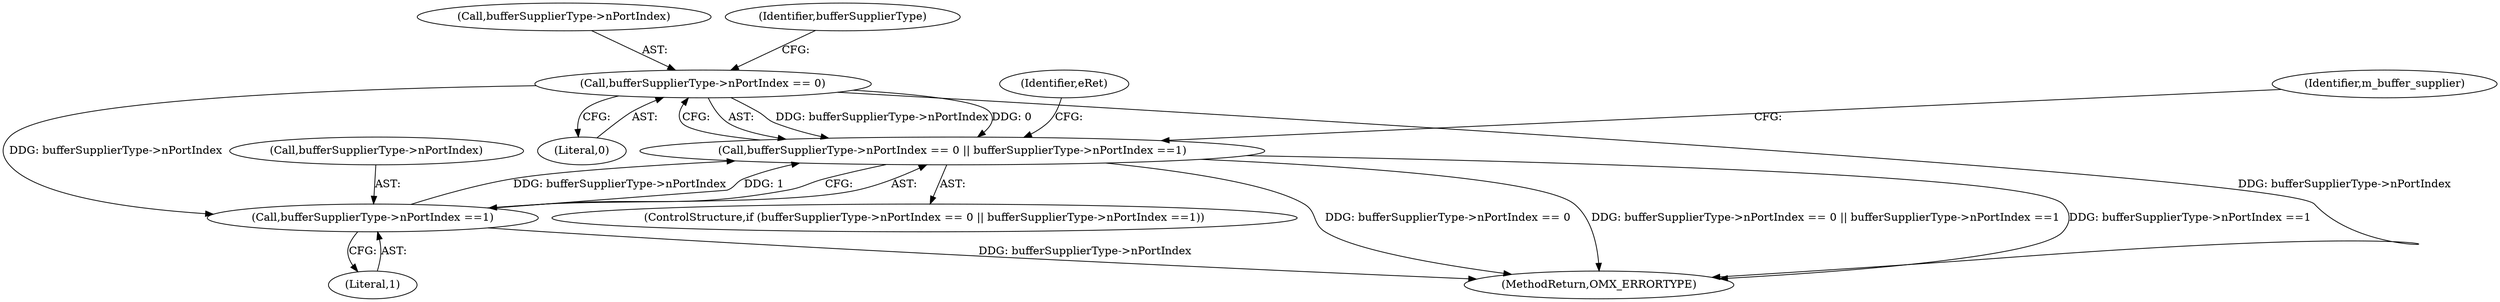 digraph "0_Android_46e305be6e670a5a0041b0b4861122a0f1aabefa_2@pointer" {
"1002161" [label="(Call,bufferSupplierType->nPortIndex == 0)"];
"1002160" [label="(Call,bufferSupplierType->nPortIndex == 0 || bufferSupplierType->nPortIndex ==1)"];
"1002166" [label="(Call,bufferSupplierType->nPortIndex ==1)"];
"1002162" [label="(Call,bufferSupplierType->nPortIndex)"];
"1002160" [label="(Call,bufferSupplierType->nPortIndex == 0 || bufferSupplierType->nPortIndex ==1)"];
"1002168" [label="(Identifier,bufferSupplierType)"];
"1002167" [label="(Call,bufferSupplierType->nPortIndex)"];
"1002161" [label="(Call,bufferSupplierType->nPortIndex == 0)"];
"1003158" [label="(MethodReturn,OMX_ERRORTYPE)"];
"1002170" [label="(Literal,1)"];
"1002159" [label="(ControlStructure,if (bufferSupplierType->nPortIndex == 0 || bufferSupplierType->nPortIndex ==1))"];
"1002165" [label="(Literal,0)"];
"1002180" [label="(Identifier,eRet)"];
"1002173" [label="(Identifier,m_buffer_supplier)"];
"1002166" [label="(Call,bufferSupplierType->nPortIndex ==1)"];
"1002161" -> "1002160"  [label="AST: "];
"1002161" -> "1002165"  [label="CFG: "];
"1002162" -> "1002161"  [label="AST: "];
"1002165" -> "1002161"  [label="AST: "];
"1002168" -> "1002161"  [label="CFG: "];
"1002160" -> "1002161"  [label="CFG: "];
"1002161" -> "1003158"  [label="DDG: bufferSupplierType->nPortIndex"];
"1002161" -> "1002160"  [label="DDG: bufferSupplierType->nPortIndex"];
"1002161" -> "1002160"  [label="DDG: 0"];
"1002161" -> "1002166"  [label="DDG: bufferSupplierType->nPortIndex"];
"1002160" -> "1002159"  [label="AST: "];
"1002160" -> "1002166"  [label="CFG: "];
"1002166" -> "1002160"  [label="AST: "];
"1002173" -> "1002160"  [label="CFG: "];
"1002180" -> "1002160"  [label="CFG: "];
"1002160" -> "1003158"  [label="DDG: bufferSupplierType->nPortIndex == 0 || bufferSupplierType->nPortIndex ==1"];
"1002160" -> "1003158"  [label="DDG: bufferSupplierType->nPortIndex ==1"];
"1002160" -> "1003158"  [label="DDG: bufferSupplierType->nPortIndex == 0"];
"1002166" -> "1002160"  [label="DDG: bufferSupplierType->nPortIndex"];
"1002166" -> "1002160"  [label="DDG: 1"];
"1002166" -> "1002170"  [label="CFG: "];
"1002167" -> "1002166"  [label="AST: "];
"1002170" -> "1002166"  [label="AST: "];
"1002166" -> "1003158"  [label="DDG: bufferSupplierType->nPortIndex"];
}
